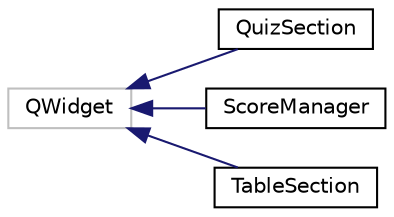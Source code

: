 digraph "Graphical Class Hierarchy"
{
 // LATEX_PDF_SIZE
  edge [fontname="Helvetica",fontsize="10",labelfontname="Helvetica",labelfontsize="10"];
  node [fontname="Helvetica",fontsize="10",shape=record];
  rankdir="LR";
  Node15 [label="QWidget",height=0.2,width=0.4,color="grey75", fillcolor="white", style="filled",tooltip=" "];
  Node15 -> Node0 [dir="back",color="midnightblue",fontsize="10",style="solid",fontname="Helvetica"];
  Node0 [label="QuizSection",height=0.2,width=0.4,color="black", fillcolor="white", style="filled",URL="$classQuizSection.html",tooltip=" "];
  Node15 -> Node17 [dir="back",color="midnightblue",fontsize="10",style="solid",fontname="Helvetica"];
  Node17 [label="ScoreManager",height=0.2,width=0.4,color="black", fillcolor="white", style="filled",URL="$classScoreManager.html",tooltip="The ScoreManager class used to edit the scores in the Challenge class."];
  Node15 -> Node18 [dir="back",color="midnightblue",fontsize="10",style="solid",fontname="Helvetica"];
  Node18 [label="TableSection",height=0.2,width=0.4,color="black", fillcolor="white", style="filled",URL="$classTableSection.html",tooltip="The TableSection class is the main class for the \"Table\" section. It extends QWidget to be able to us..."];
}
